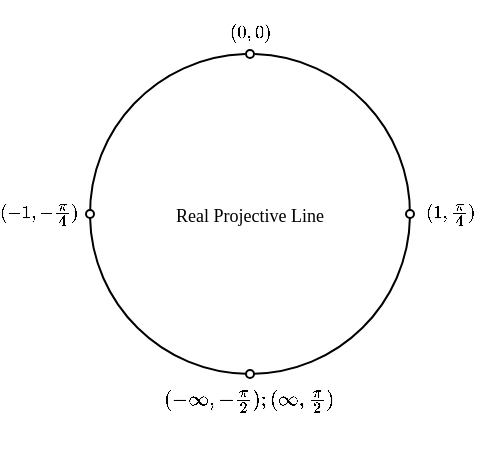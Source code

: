 <mxfile version="26.1.1">
  <diagram name="Page-1" id="61H-CEgIV0KXDlU3DQIa">
    <mxGraphModel dx="830" dy="472" grid="1" gridSize="10" guides="1" tooltips="1" connect="1" arrows="1" fold="1" page="1" pageScale="1" pageWidth="850" pageHeight="1100" math="1" shadow="0">
      <root>
        <mxCell id="0" />
        <mxCell id="1" parent="0" />
        <mxCell id="gjFF0ayxSIzkZ_D3UTgW-14" value="" style="verticalLabelPosition=bottom;verticalAlign=top;html=1;shape=mxgraph.basic.arc;startAngle=0.005;endAngle=0.995;" parent="1" vertex="1">
          <mxGeometry x="360" y="360" width="160" height="160" as="geometry" />
        </mxCell>
        <mxCell id="gjFF0ayxSIzkZ_D3UTgW-1" value="&lt;font style=&quot;font-size: 9px;&quot; face=&quot;Times New Roman&quot;&gt;Real Projective Line&lt;/font&gt;" style="whiteSpace=wrap;html=1;fillColor=none;strokeColor=none;" parent="1" vertex="1">
          <mxGeometry x="400" y="430" width="80" height="20" as="geometry" />
        </mxCell>
        <mxCell id="OGV_l_GfXuicgaCAX01m-1" value="" style="ellipse;whiteSpace=wrap;html=1;fillColor=none;aspect=fixed;" parent="1" vertex="1">
          <mxGeometry x="438" y="358" width="4" height="4" as="geometry" />
        </mxCell>
        <mxCell id="OGV_l_GfXuicgaCAX01m-2" value="" style="ellipse;whiteSpace=wrap;html=1;fillColor=default;aspect=fixed;" parent="1" vertex="1">
          <mxGeometry x="518" y="438" width="4" height="4" as="geometry" />
        </mxCell>
        <mxCell id="OGV_l_GfXuicgaCAX01m-3" value="" style="ellipse;whiteSpace=wrap;html=1;fillColor=default;aspect=fixed;" parent="1" vertex="1">
          <mxGeometry x="358" y="438" width="4" height="4" as="geometry" />
        </mxCell>
        <mxCell id="OGV_l_GfXuicgaCAX01m-4" value="" style="ellipse;whiteSpace=wrap;html=1;fillColor=default;aspect=fixed;" parent="1" vertex="1">
          <mxGeometry x="438" y="518" width="4" height="4" as="geometry" />
        </mxCell>
        <mxCell id="OGV_l_GfXuicgaCAX01m-7" value="&lt;span style=&quot;font-family: &amp;quot;Times New Roman&amp;quot;; font-size: 9px;&quot;&gt;\((0,0)\)&lt;/span&gt;" style="whiteSpace=wrap;html=1;fillColor=none;strokeColor=none;" parent="1" vertex="1">
          <mxGeometry x="430" y="343" width="20" height="10" as="geometry" />
        </mxCell>
        <mxCell id="eCMpP_U1_j5m3ATyHsdI-1" value="&lt;span style=&quot;font-family: &amp;quot;Times New Roman&amp;quot;; font-size: 9px;&quot;&gt;\((1,\frac{\pi}{4})\)&lt;/span&gt;" style="whiteSpace=wrap;html=1;fillColor=none;strokeColor=none;" vertex="1" parent="1">
          <mxGeometry x="525" y="433" width="30" height="10" as="geometry" />
        </mxCell>
        <mxCell id="eCMpP_U1_j5m3ATyHsdI-2" value="&lt;span style=&quot;font-family: &amp;quot;Times New Roman&amp;quot;; font-size: 9px;&quot;&gt;\((-1,-\frac{\pi}{4})\)&lt;/span&gt;" style="whiteSpace=wrap;html=1;fillColor=none;strokeColor=none;" vertex="1" parent="1">
          <mxGeometry x="315" y="433" width="40" height="10" as="geometry" />
        </mxCell>
        <mxCell id="eCMpP_U1_j5m3ATyHsdI-4" value="&lt;font size=&quot;1&quot; face=&quot;Times New Roman&quot;&gt;\((-\infty,-\frac{\pi}{2});(\infty,\frac{\pi}{2})\)&lt;/font&gt;" style="whiteSpace=wrap;html=1;fillColor=none;strokeColor=none;" vertex="1" parent="1">
          <mxGeometry x="402" y="527" width="75" height="10" as="geometry" />
        </mxCell>
      </root>
    </mxGraphModel>
  </diagram>
</mxfile>
